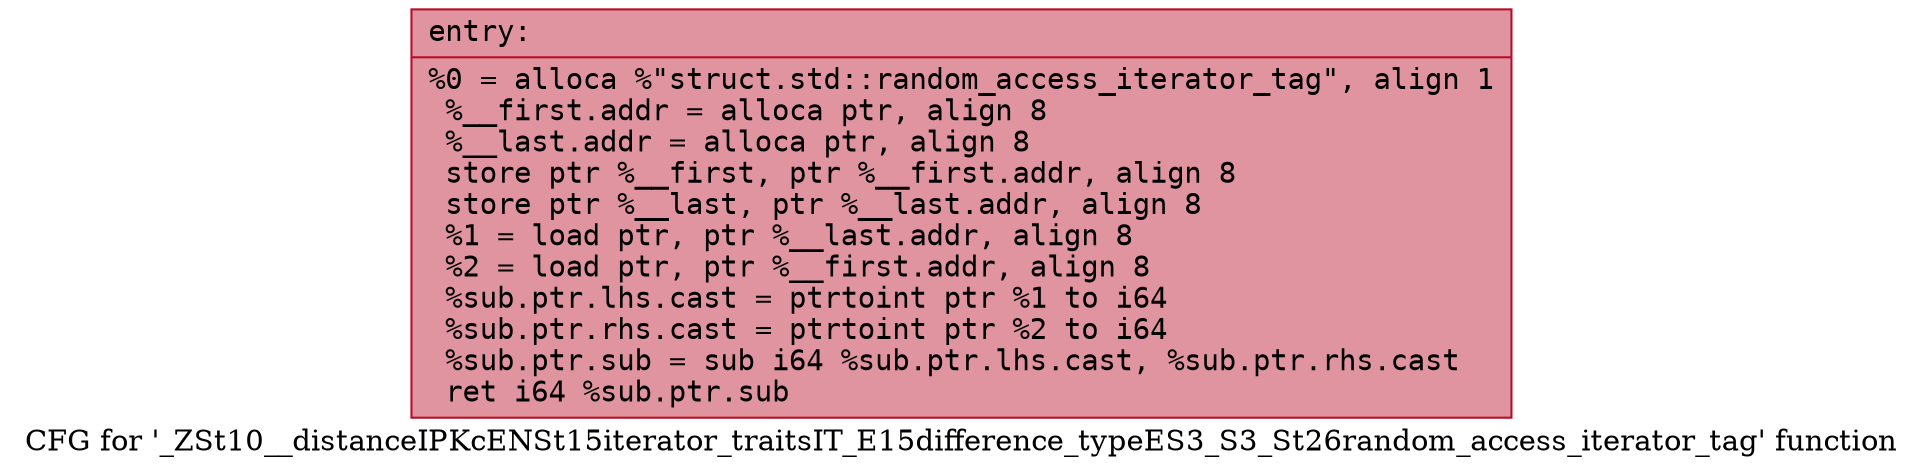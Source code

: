 digraph "CFG for '_ZSt10__distanceIPKcENSt15iterator_traitsIT_E15difference_typeES3_S3_St26random_access_iterator_tag' function" {
	label="CFG for '_ZSt10__distanceIPKcENSt15iterator_traitsIT_E15difference_typeES3_S3_St26random_access_iterator_tag' function";

	Node0x5619ec32b3c0 [shape=record,color="#b70d28ff", style=filled, fillcolor="#b70d2870" fontname="Courier",label="{entry:\l|  %0 = alloca %\"struct.std::random_access_iterator_tag\", align 1\l  %__first.addr = alloca ptr, align 8\l  %__last.addr = alloca ptr, align 8\l  store ptr %__first, ptr %__first.addr, align 8\l  store ptr %__last, ptr %__last.addr, align 8\l  %1 = load ptr, ptr %__last.addr, align 8\l  %2 = load ptr, ptr %__first.addr, align 8\l  %sub.ptr.lhs.cast = ptrtoint ptr %1 to i64\l  %sub.ptr.rhs.cast = ptrtoint ptr %2 to i64\l  %sub.ptr.sub = sub i64 %sub.ptr.lhs.cast, %sub.ptr.rhs.cast\l  ret i64 %sub.ptr.sub\l}"];
}

